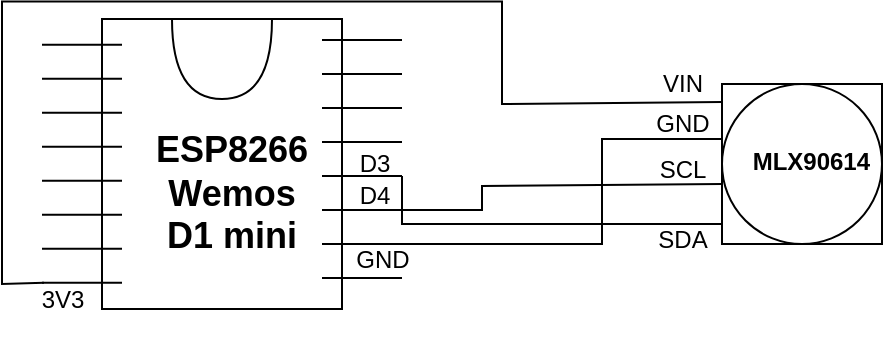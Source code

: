 <mxfile version="20.6.0" type="github" pages="3">
  <diagram id="LBoiXbSDctHq4AoA1icd" name="Page-1">
    <mxGraphModel dx="1063" dy="603" grid="1" gridSize="10" guides="1" tooltips="1" connect="1" arrows="1" fold="1" page="1" pageScale="1" pageWidth="827" pageHeight="1169" math="0" shadow="0">
      <root>
        <mxCell id="0" />
        <mxCell id="1" parent="0" />
        <mxCell id="TmTIEI-LERrteOCKm0fn-2" value="" style="rounded=0;whiteSpace=wrap;html=1;direction=south;" parent="1" vertex="1">
          <mxGeometry x="210" y="487.5" width="120" height="145" as="geometry" />
        </mxCell>
        <mxCell id="TmTIEI-LERrteOCKm0fn-3" value="" style="whiteSpace=wrap;html=1;aspect=fixed;" parent="1" vertex="1">
          <mxGeometry x="520" y="520" width="80" height="80" as="geometry" />
        </mxCell>
        <mxCell id="TmTIEI-LERrteOCKm0fn-4" value="" style="ellipse;whiteSpace=wrap;html=1;aspect=fixed;direction=west;flipH=0;flipV=1;" parent="1" vertex="1">
          <mxGeometry x="520" y="520" width="80" height="80" as="geometry" />
        </mxCell>
        <mxCell id="1NXNDLGYrSx80CN15QJQ-3" value="" style="endArrow=none;html=1;rounded=0;" parent="1" edge="1">
          <mxGeometry width="50" height="50" relative="1" as="geometry">
            <mxPoint x="320" y="515" as="sourcePoint" />
            <mxPoint x="360" y="515" as="targetPoint" />
          </mxGeometry>
        </mxCell>
        <mxCell id="1NXNDLGYrSx80CN15QJQ-4" value="" style="endArrow=none;html=1;rounded=0;" parent="1" edge="1">
          <mxGeometry width="50" height="50" relative="1" as="geometry">
            <mxPoint x="320" y="532" as="sourcePoint" />
            <mxPoint x="360" y="532" as="targetPoint" />
          </mxGeometry>
        </mxCell>
        <mxCell id="1NXNDLGYrSx80CN15QJQ-5" value="" style="endArrow=none;html=1;rounded=0;" parent="1" edge="1">
          <mxGeometry width="50" height="50" relative="1" as="geometry">
            <mxPoint x="320" y="498" as="sourcePoint" />
            <mxPoint x="360" y="498" as="targetPoint" />
            <Array as="points">
              <mxPoint x="320" y="497.5" />
            </Array>
          </mxGeometry>
        </mxCell>
        <mxCell id="1NXNDLGYrSx80CN15QJQ-18" value="" style="endArrow=none;html=1;rounded=0;" parent="1" edge="1">
          <mxGeometry width="50" height="50" relative="1" as="geometry">
            <mxPoint x="320" y="566" as="sourcePoint" />
            <mxPoint x="360" y="566" as="targetPoint" />
          </mxGeometry>
        </mxCell>
        <mxCell id="1NXNDLGYrSx80CN15QJQ-22" value="" style="endArrow=none;html=1;rounded=0;" parent="1" edge="1">
          <mxGeometry width="50" height="50" relative="1" as="geometry">
            <mxPoint x="181" y="619.33" as="sourcePoint" />
            <mxPoint x="520" y="529" as="targetPoint" />
            <Array as="points">
              <mxPoint x="160" y="620" />
              <mxPoint x="160" y="478.75" />
              <mxPoint x="410" y="478.75" />
              <mxPoint x="410" y="530" />
            </Array>
          </mxGeometry>
        </mxCell>
        <mxCell id="1NXNDLGYrSx80CN15QJQ-23" value="" style="endArrow=none;html=1;rounded=0;edgeStyle=orthogonalEdgeStyle;" parent="1" edge="1">
          <mxGeometry width="50" height="50" relative="1" as="geometry">
            <mxPoint x="360" y="600" as="sourcePoint" />
            <mxPoint x="520" y="547.5" as="targetPoint" />
            <Array as="points">
              <mxPoint x="460" y="547.5" />
            </Array>
          </mxGeometry>
        </mxCell>
        <mxCell id="1NXNDLGYrSx80CN15QJQ-27" value="" style="shape=or;whiteSpace=wrap;html=1;direction=south;" parent="1" vertex="1">
          <mxGeometry x="245" y="487.5" width="50" height="40" as="geometry" />
        </mxCell>
        <mxCell id="1NXNDLGYrSx80CN15QJQ-28" value="&lt;font style=&quot;font-size: 18px;&quot;&gt;&lt;b&gt;ESP8266 Wemos D1 mini&lt;/b&gt;&lt;/font&gt;" style="text;html=1;strokeColor=none;fillColor=none;align=center;verticalAlign=middle;whiteSpace=wrap;rounded=0;" parent="1" vertex="1">
          <mxGeometry x="245" y="560" width="60" height="30" as="geometry" />
        </mxCell>
        <mxCell id="1NXNDLGYrSx80CN15QJQ-29" value="&lt;b style=&quot;color: rgb(0, 0, 0); font-family: Helvetica; font-style: normal; font-variant-ligatures: normal; font-variant-caps: normal; letter-spacing: normal; orphans: 2; text-indent: 0px; text-transform: none; widows: 2; word-spacing: 0px; -webkit-text-stroke-width: 0px; text-decoration-thickness: initial; text-decoration-style: initial; text-decoration-color: initial;&quot;&gt;&lt;font style=&quot;font-size: 12px;&quot;&gt;&amp;nbsp;MLX90614&lt;/font&gt;&lt;/b&gt;" style="text;whiteSpace=wrap;html=1;fontSize=18;fontColor=#000000;direction=east;verticalAlign=top;align=left;labelBackgroundColor=default;" parent="1" vertex="1">
          <mxGeometry x="530" y="540" width="60" height="20" as="geometry" />
        </mxCell>
        <mxCell id="1NXNDLGYrSx80CN15QJQ-32" value="VIN" style="text;html=1;align=center;verticalAlign=middle;resizable=0;points=[];autosize=1;strokeColor=none;fillColor=none;fontSize=12;fontColor=#000000;" parent="1" vertex="1">
          <mxGeometry x="480" y="505" width="40" height="30" as="geometry" />
        </mxCell>
        <mxCell id="1NXNDLGYrSx80CN15QJQ-33" value="&lt;p style=&quot;line-height: 1.2;&quot;&gt;GND&lt;/p&gt;" style="text;html=1;align=center;verticalAlign=middle;resizable=0;points=[];autosize=1;strokeColor=none;fillColor=none;fontSize=12;fontColor=#000000;rotation=0;" parent="1" vertex="1">
          <mxGeometry x="475" y="515" width="50" height="50" as="geometry" />
        </mxCell>
        <mxCell id="1NXNDLGYrSx80CN15QJQ-36" value="SCL" style="text;html=1;align=center;verticalAlign=middle;resizable=0;points=[];autosize=1;strokeColor=none;fillColor=none;fontSize=12;fontColor=#000000;" parent="1" vertex="1">
          <mxGeometry x="475" y="547.5" width="50" height="30" as="geometry" />
        </mxCell>
        <mxCell id="1NXNDLGYrSx80CN15QJQ-37" value="SDA" style="text;html=1;align=center;verticalAlign=middle;resizable=0;points=[];autosize=1;strokeColor=none;fillColor=none;fontSize=12;fontColor=#000000;" parent="1" vertex="1">
          <mxGeometry x="475" y="583" width="50" height="30" as="geometry" />
        </mxCell>
        <mxCell id="1NXNDLGYrSx80CN15QJQ-39" value="" style="endArrow=none;html=1;rounded=0;edgeStyle=orthogonalEdgeStyle;" parent="1" edge="1">
          <mxGeometry width="50" height="50" relative="1" as="geometry">
            <mxPoint x="320" y="617" as="sourcePoint" />
            <mxPoint x="360" y="617" as="targetPoint" />
          </mxGeometry>
        </mxCell>
        <mxCell id="1NXNDLGYrSx80CN15QJQ-40" value="D4" style="text;html=1;align=center;verticalAlign=middle;resizable=0;points=[];autosize=1;strokeColor=none;fillColor=none;fontSize=12;fontColor=#000000;" parent="1" vertex="1">
          <mxGeometry x="326" y="561" width="40" height="30" as="geometry" />
        </mxCell>
        <mxCell id="1NXNDLGYrSx80CN15QJQ-41" value="D3" style="text;html=1;align=center;verticalAlign=middle;resizable=0;points=[];autosize=1;strokeColor=none;fillColor=none;fontSize=12;fontColor=#000000;" parent="1" vertex="1">
          <mxGeometry x="326" y="545" width="40" height="30" as="geometry" />
        </mxCell>
        <mxCell id="1NXNDLGYrSx80CN15QJQ-42" value="&lt;p style=&quot;line-height: 1.2;&quot;&gt;3V3&lt;/p&gt;" style="text;html=1;align=center;verticalAlign=middle;resizable=0;points=[];autosize=1;strokeColor=none;fillColor=none;fontSize=12;fontColor=#000000;rotation=0;" parent="1" vertex="1">
          <mxGeometry x="170" y="603" width="40" height="50" as="geometry" />
        </mxCell>
        <mxCell id="1NXNDLGYrSx80CN15QJQ-43" value="&lt;p style=&quot;line-height: 1.2;&quot;&gt;GND&lt;/p&gt;" style="text;html=1;align=center;verticalAlign=middle;resizable=0;points=[];autosize=1;strokeColor=none;fillColor=none;fontSize=12;fontColor=#000000;rotation=0;" parent="1" vertex="1">
          <mxGeometry x="325" y="582.5" width="50" height="50" as="geometry" />
        </mxCell>
        <mxCell id="wNaMqlPUCgKVqHKzkZlu-1" value="" style="endArrow=none;html=1;rounded=0;" edge="1" parent="1">
          <mxGeometry width="50" height="50" relative="1" as="geometry">
            <mxPoint x="320" y="549" as="sourcePoint" />
            <mxPoint x="360" y="549" as="targetPoint" />
          </mxGeometry>
        </mxCell>
        <mxCell id="wNaMqlPUCgKVqHKzkZlu-2" value="" style="endArrow=none;html=1;rounded=0;" edge="1" parent="1">
          <mxGeometry width="50" height="50" relative="1" as="geometry">
            <mxPoint x="320" y="583" as="sourcePoint" />
            <mxPoint x="360" y="583" as="targetPoint" />
          </mxGeometry>
        </mxCell>
        <mxCell id="wNaMqlPUCgKVqHKzkZlu-3" value="" style="endArrow=none;html=1;rounded=0;" edge="1" parent="1">
          <mxGeometry width="50" height="50" relative="1" as="geometry">
            <mxPoint x="320" y="600" as="sourcePoint" />
            <mxPoint x="360" y="600" as="targetPoint" />
          </mxGeometry>
        </mxCell>
        <mxCell id="3PSz3PYNyG6O_BRAcxuh-1" style="edgeStyle=orthogonalEdgeStyle;rounded=0;orthogonalLoop=1;jettySize=auto;html=1;exitX=1;exitY=0.5;exitDx=0;exitDy=0;" edge="1" parent="1" source="TmTIEI-LERrteOCKm0fn-2" target="TmTIEI-LERrteOCKm0fn-2">
          <mxGeometry relative="1" as="geometry" />
        </mxCell>
        <mxCell id="3PSz3PYNyG6O_BRAcxuh-10" value="" style="endArrow=none;html=1;rounded=0;" edge="1" parent="1">
          <mxGeometry width="50" height="50" relative="1" as="geometry">
            <mxPoint x="180" y="517.33" as="sourcePoint" />
            <mxPoint x="220.0" y="517.33" as="targetPoint" />
          </mxGeometry>
        </mxCell>
        <mxCell id="3PSz3PYNyG6O_BRAcxuh-11" value="" style="endArrow=none;html=1;rounded=0;" edge="1" parent="1">
          <mxGeometry width="50" height="50" relative="1" as="geometry">
            <mxPoint x="180" y="534.33" as="sourcePoint" />
            <mxPoint x="220.0" y="534.33" as="targetPoint" />
          </mxGeometry>
        </mxCell>
        <mxCell id="3PSz3PYNyG6O_BRAcxuh-12" value="" style="endArrow=none;html=1;rounded=0;" edge="1" parent="1">
          <mxGeometry width="50" height="50" relative="1" as="geometry">
            <mxPoint x="180" y="500.33" as="sourcePoint" />
            <mxPoint x="220.0" y="500.33" as="targetPoint" />
            <Array as="points">
              <mxPoint x="180" y="499.83" />
            </Array>
          </mxGeometry>
        </mxCell>
        <mxCell id="3PSz3PYNyG6O_BRAcxuh-13" value="" style="endArrow=none;html=1;rounded=0;" edge="1" parent="1">
          <mxGeometry width="50" height="50" relative="1" as="geometry">
            <mxPoint x="180" y="568.33" as="sourcePoint" />
            <mxPoint x="220.0" y="568.33" as="targetPoint" />
          </mxGeometry>
        </mxCell>
        <mxCell id="3PSz3PYNyG6O_BRAcxuh-14" value="" style="endArrow=none;html=1;rounded=0;edgeStyle=orthogonalEdgeStyle;" edge="1" parent="1">
          <mxGeometry width="50" height="50" relative="1" as="geometry">
            <mxPoint x="180" y="619.33" as="sourcePoint" />
            <mxPoint x="220.0" y="619.33" as="targetPoint" />
          </mxGeometry>
        </mxCell>
        <mxCell id="3PSz3PYNyG6O_BRAcxuh-15" value="" style="endArrow=none;html=1;rounded=0;" edge="1" parent="1">
          <mxGeometry width="50" height="50" relative="1" as="geometry">
            <mxPoint x="180" y="551.33" as="sourcePoint" />
            <mxPoint x="220.0" y="551.33" as="targetPoint" />
          </mxGeometry>
        </mxCell>
        <mxCell id="3PSz3PYNyG6O_BRAcxuh-16" value="" style="endArrow=none;html=1;rounded=0;" edge="1" parent="1">
          <mxGeometry width="50" height="50" relative="1" as="geometry">
            <mxPoint x="180" y="585.33" as="sourcePoint" />
            <mxPoint x="220.0" y="585.33" as="targetPoint" />
          </mxGeometry>
        </mxCell>
        <mxCell id="3PSz3PYNyG6O_BRAcxuh-17" value="" style="endArrow=none;html=1;rounded=0;" edge="1" parent="1">
          <mxGeometry width="50" height="50" relative="1" as="geometry">
            <mxPoint x="180" y="602.33" as="sourcePoint" />
            <mxPoint x="220.0" y="602.33" as="targetPoint" />
          </mxGeometry>
        </mxCell>
        <mxCell id="3PSz3PYNyG6O_BRAcxuh-23" value="" style="endArrow=none;html=1;rounded=0;entryX=0.9;entryY=0.75;entryDx=0;entryDy=0;entryPerimeter=0;" edge="1" parent="1" target="1NXNDLGYrSx80CN15QJQ-36">
          <mxGeometry width="50" height="50" relative="1" as="geometry">
            <mxPoint x="359" y="583" as="sourcePoint" />
            <mxPoint x="450" y="510" as="targetPoint" />
            <Array as="points">
              <mxPoint x="400" y="583" />
              <mxPoint x="400" y="571" />
            </Array>
          </mxGeometry>
        </mxCell>
        <mxCell id="3PSz3PYNyG6O_BRAcxuh-25" value="" style="endArrow=none;html=1;rounded=0;" edge="1" parent="1">
          <mxGeometry width="50" height="50" relative="1" as="geometry">
            <mxPoint x="360" y="566" as="sourcePoint" />
            <mxPoint x="520" y="590" as="targetPoint" />
            <Array as="points">
              <mxPoint x="360" y="590" />
              <mxPoint x="430" y="590" />
            </Array>
          </mxGeometry>
        </mxCell>
      </root>
    </mxGraphModel>
  </diagram>
  <diagram id="jwhkqLJj-4zetU6Q6UnX" name="Page-2">
    <mxGraphModel dx="595" dy="338" grid="1" gridSize="10" guides="1" tooltips="1" connect="1" arrows="1" fold="1" page="1" pageScale="1" pageWidth="850" pageHeight="1100" math="0" shadow="0">
      <root>
        <mxCell id="0" />
        <mxCell id="1" parent="0" />
        <mxCell id="LpeTVb_RokFTKFLL7YHU-1" value="" style="rounded=0;whiteSpace=wrap;html=1;direction=south;" vertex="1" parent="1">
          <mxGeometry x="210" y="487.5" width="120" height="145" as="geometry" />
        </mxCell>
        <mxCell id="LpeTVb_RokFTKFLL7YHU-2" value="" style="whiteSpace=wrap;html=1;aspect=fixed;" vertex="1" parent="1">
          <mxGeometry x="520" y="520" width="80" height="80" as="geometry" />
        </mxCell>
        <mxCell id="LpeTVb_RokFTKFLL7YHU-3" value="" style="ellipse;whiteSpace=wrap;html=1;aspect=fixed;direction=west;flipH=0;flipV=1;" vertex="1" parent="1">
          <mxGeometry x="520" y="520" width="80" height="80" as="geometry" />
        </mxCell>
        <mxCell id="LpeTVb_RokFTKFLL7YHU-4" value="" style="endArrow=none;html=1;rounded=0;" edge="1" parent="1">
          <mxGeometry width="50" height="50" relative="1" as="geometry">
            <mxPoint x="320" y="515" as="sourcePoint" />
            <mxPoint x="360" y="515" as="targetPoint" />
          </mxGeometry>
        </mxCell>
        <mxCell id="LpeTVb_RokFTKFLL7YHU-5" value="" style="endArrow=none;html=1;rounded=0;" edge="1" parent="1">
          <mxGeometry width="50" height="50" relative="1" as="geometry">
            <mxPoint x="320" y="532" as="sourcePoint" />
            <mxPoint x="360" y="532" as="targetPoint" />
          </mxGeometry>
        </mxCell>
        <mxCell id="LpeTVb_RokFTKFLL7YHU-6" value="" style="endArrow=none;html=1;rounded=0;" edge="1" parent="1">
          <mxGeometry width="50" height="50" relative="1" as="geometry">
            <mxPoint x="320" y="498" as="sourcePoint" />
            <mxPoint x="360" y="498" as="targetPoint" />
            <Array as="points">
              <mxPoint x="320" y="497.5" />
            </Array>
          </mxGeometry>
        </mxCell>
        <mxCell id="LpeTVb_RokFTKFLL7YHU-7" value="" style="endArrow=none;html=1;rounded=0;" edge="1" parent="1">
          <mxGeometry width="50" height="50" relative="1" as="geometry">
            <mxPoint x="320" y="566" as="sourcePoint" />
            <mxPoint x="360" y="566" as="targetPoint" />
          </mxGeometry>
        </mxCell>
        <mxCell id="LpeTVb_RokFTKFLL7YHU-8" value="" style="endArrow=none;html=1;rounded=0;" edge="1" parent="1">
          <mxGeometry width="50" height="50" relative="1" as="geometry">
            <mxPoint x="181" y="619.33" as="sourcePoint" />
            <mxPoint x="520" y="529" as="targetPoint" />
            <Array as="points">
              <mxPoint x="160" y="620" />
              <mxPoint x="160" y="478.75" />
              <mxPoint x="410" y="478.75" />
              <mxPoint x="410" y="530" />
            </Array>
          </mxGeometry>
        </mxCell>
        <mxCell id="LpeTVb_RokFTKFLL7YHU-9" value="" style="endArrow=none;html=1;rounded=0;edgeStyle=orthogonalEdgeStyle;" edge="1" parent="1">
          <mxGeometry width="50" height="50" relative="1" as="geometry">
            <mxPoint x="360" y="600" as="sourcePoint" />
            <mxPoint x="520" y="547.5" as="targetPoint" />
            <Array as="points">
              <mxPoint x="460" y="547.5" />
            </Array>
          </mxGeometry>
        </mxCell>
        <mxCell id="LpeTVb_RokFTKFLL7YHU-10" value="" style="shape=or;whiteSpace=wrap;html=1;direction=south;" vertex="1" parent="1">
          <mxGeometry x="245" y="487.5" width="50" height="40" as="geometry" />
        </mxCell>
        <mxCell id="LpeTVb_RokFTKFLL7YHU-11" value="&lt;font style=&quot;font-size: 18px;&quot;&gt;&lt;b&gt;ESP8266 Wemos D1 mini&lt;/b&gt;&lt;/font&gt;" style="text;html=1;strokeColor=none;fillColor=none;align=center;verticalAlign=middle;whiteSpace=wrap;rounded=0;" vertex="1" parent="1">
          <mxGeometry x="245" y="560" width="60" height="30" as="geometry" />
        </mxCell>
        <mxCell id="LpeTVb_RokFTKFLL7YHU-12" value="&lt;b style=&quot;color: rgb(0, 0, 0); font-family: Helvetica; font-style: normal; font-variant-ligatures: normal; font-variant-caps: normal; letter-spacing: normal; orphans: 2; text-indent: 0px; text-transform: none; widows: 2; word-spacing: 0px; -webkit-text-stroke-width: 0px; text-decoration-thickness: initial; text-decoration-style: initial; text-decoration-color: initial;&quot;&gt;&lt;font style=&quot;font-size: 12px;&quot;&gt;OLED&lt;/font&gt;&lt;/b&gt;" style="text;whiteSpace=wrap;html=1;fontSize=18;fontColor=#000000;direction=east;verticalAlign=top;align=center;labelBackgroundColor=default;" vertex="1" parent="1">
          <mxGeometry x="530" y="540" width="60" height="20" as="geometry" />
        </mxCell>
        <mxCell id="LpeTVb_RokFTKFLL7YHU-13" value="VIN" style="text;html=1;align=center;verticalAlign=middle;resizable=0;points=[];autosize=1;strokeColor=none;fillColor=none;fontSize=12;fontColor=#000000;" vertex="1" parent="1">
          <mxGeometry x="480" y="505" width="40" height="30" as="geometry" />
        </mxCell>
        <mxCell id="LpeTVb_RokFTKFLL7YHU-14" value="&lt;p style=&quot;line-height: 1.2;&quot;&gt;GND&lt;/p&gt;" style="text;html=1;align=center;verticalAlign=middle;resizable=0;points=[];autosize=1;strokeColor=none;fillColor=none;fontSize=12;fontColor=#000000;rotation=0;" vertex="1" parent="1">
          <mxGeometry x="475" y="515" width="50" height="50" as="geometry" />
        </mxCell>
        <mxCell id="LpeTVb_RokFTKFLL7YHU-15" value="SCL" style="text;html=1;align=center;verticalAlign=middle;resizable=0;points=[];autosize=1;strokeColor=none;fillColor=none;fontSize=12;fontColor=#000000;" vertex="1" parent="1">
          <mxGeometry x="475" y="547.5" width="50" height="30" as="geometry" />
        </mxCell>
        <mxCell id="LpeTVb_RokFTKFLL7YHU-16" value="SDA" style="text;html=1;align=center;verticalAlign=middle;resizable=0;points=[];autosize=1;strokeColor=none;fillColor=none;fontSize=12;fontColor=#000000;" vertex="1" parent="1">
          <mxGeometry x="475" y="583" width="50" height="30" as="geometry" />
        </mxCell>
        <mxCell id="LpeTVb_RokFTKFLL7YHU-17" value="" style="endArrow=none;html=1;rounded=0;edgeStyle=orthogonalEdgeStyle;" edge="1" parent="1">
          <mxGeometry width="50" height="50" relative="1" as="geometry">
            <mxPoint x="320" y="617" as="sourcePoint" />
            <mxPoint x="360" y="617" as="targetPoint" />
          </mxGeometry>
        </mxCell>
        <mxCell id="LpeTVb_RokFTKFLL7YHU-18" value="D4" style="text;html=1;align=center;verticalAlign=middle;resizable=0;points=[];autosize=1;strokeColor=none;fillColor=none;fontSize=12;fontColor=#000000;" vertex="1" parent="1">
          <mxGeometry x="326" y="561" width="40" height="30" as="geometry" />
        </mxCell>
        <mxCell id="LpeTVb_RokFTKFLL7YHU-19" value="D3" style="text;html=1;align=center;verticalAlign=middle;resizable=0;points=[];autosize=1;strokeColor=none;fillColor=none;fontSize=12;fontColor=#000000;" vertex="1" parent="1">
          <mxGeometry x="326" y="545" width="40" height="30" as="geometry" />
        </mxCell>
        <mxCell id="LpeTVb_RokFTKFLL7YHU-20" value="&lt;p style=&quot;line-height: 1.2;&quot;&gt;3V3&lt;/p&gt;" style="text;html=1;align=center;verticalAlign=middle;resizable=0;points=[];autosize=1;strokeColor=none;fillColor=none;fontSize=12;fontColor=#000000;rotation=0;" vertex="1" parent="1">
          <mxGeometry x="170" y="603" width="40" height="50" as="geometry" />
        </mxCell>
        <mxCell id="LpeTVb_RokFTKFLL7YHU-21" value="&lt;p style=&quot;line-height: 1.2;&quot;&gt;GND&lt;/p&gt;" style="text;html=1;align=center;verticalAlign=middle;resizable=0;points=[];autosize=1;strokeColor=none;fillColor=none;fontSize=12;fontColor=#000000;rotation=0;" vertex="1" parent="1">
          <mxGeometry x="325" y="568" width="50" height="50" as="geometry" />
        </mxCell>
        <mxCell id="LpeTVb_RokFTKFLL7YHU-22" value="" style="endArrow=none;html=1;rounded=0;" edge="1" parent="1">
          <mxGeometry width="50" height="50" relative="1" as="geometry">
            <mxPoint x="320" y="549" as="sourcePoint" />
            <mxPoint x="360" y="549" as="targetPoint" />
          </mxGeometry>
        </mxCell>
        <mxCell id="LpeTVb_RokFTKFLL7YHU-23" value="" style="endArrow=none;html=1;rounded=0;" edge="1" parent="1">
          <mxGeometry width="50" height="50" relative="1" as="geometry">
            <mxPoint x="320" y="583" as="sourcePoint" />
            <mxPoint x="360" y="583" as="targetPoint" />
          </mxGeometry>
        </mxCell>
        <mxCell id="LpeTVb_RokFTKFLL7YHU-24" value="" style="endArrow=none;html=1;rounded=0;" edge="1" parent="1">
          <mxGeometry width="50" height="50" relative="1" as="geometry">
            <mxPoint x="320" y="600" as="sourcePoint" />
            <mxPoint x="360" y="600" as="targetPoint" />
          </mxGeometry>
        </mxCell>
        <mxCell id="LpeTVb_RokFTKFLL7YHU-25" style="edgeStyle=orthogonalEdgeStyle;rounded=0;orthogonalLoop=1;jettySize=auto;html=1;exitX=1;exitY=0.5;exitDx=0;exitDy=0;" edge="1" parent="1" source="LpeTVb_RokFTKFLL7YHU-1" target="LpeTVb_RokFTKFLL7YHU-1">
          <mxGeometry relative="1" as="geometry" />
        </mxCell>
        <mxCell id="LpeTVb_RokFTKFLL7YHU-26" value="" style="endArrow=none;html=1;rounded=0;" edge="1" parent="1">
          <mxGeometry width="50" height="50" relative="1" as="geometry">
            <mxPoint x="180" y="517.33" as="sourcePoint" />
            <mxPoint x="220.0" y="517.33" as="targetPoint" />
          </mxGeometry>
        </mxCell>
        <mxCell id="LpeTVb_RokFTKFLL7YHU-27" value="" style="endArrow=none;html=1;rounded=0;" edge="1" parent="1">
          <mxGeometry width="50" height="50" relative="1" as="geometry">
            <mxPoint x="180" y="534.33" as="sourcePoint" />
            <mxPoint x="220.0" y="534.33" as="targetPoint" />
          </mxGeometry>
        </mxCell>
        <mxCell id="LpeTVb_RokFTKFLL7YHU-28" value="" style="endArrow=none;html=1;rounded=0;" edge="1" parent="1">
          <mxGeometry width="50" height="50" relative="1" as="geometry">
            <mxPoint x="180" y="500.33" as="sourcePoint" />
            <mxPoint x="220.0" y="500.33" as="targetPoint" />
            <Array as="points">
              <mxPoint x="180" y="499.83" />
            </Array>
          </mxGeometry>
        </mxCell>
        <mxCell id="LpeTVb_RokFTKFLL7YHU-29" value="" style="endArrow=none;html=1;rounded=0;" edge="1" parent="1">
          <mxGeometry width="50" height="50" relative="1" as="geometry">
            <mxPoint x="180" y="568.33" as="sourcePoint" />
            <mxPoint x="220.0" y="568.33" as="targetPoint" />
          </mxGeometry>
        </mxCell>
        <mxCell id="LpeTVb_RokFTKFLL7YHU-30" value="" style="endArrow=none;html=1;rounded=0;edgeStyle=orthogonalEdgeStyle;" edge="1" parent="1">
          <mxGeometry width="50" height="50" relative="1" as="geometry">
            <mxPoint x="180" y="619.33" as="sourcePoint" />
            <mxPoint x="220.0" y="619.33" as="targetPoint" />
          </mxGeometry>
        </mxCell>
        <mxCell id="LpeTVb_RokFTKFLL7YHU-31" value="" style="endArrow=none;html=1;rounded=0;" edge="1" parent="1">
          <mxGeometry width="50" height="50" relative="1" as="geometry">
            <mxPoint x="180" y="551.33" as="sourcePoint" />
            <mxPoint x="220.0" y="551.33" as="targetPoint" />
          </mxGeometry>
        </mxCell>
        <mxCell id="LpeTVb_RokFTKFLL7YHU-32" value="" style="endArrow=none;html=1;rounded=0;" edge="1" parent="1">
          <mxGeometry width="50" height="50" relative="1" as="geometry">
            <mxPoint x="180" y="585.33" as="sourcePoint" />
            <mxPoint x="220.0" y="585.33" as="targetPoint" />
          </mxGeometry>
        </mxCell>
        <mxCell id="LpeTVb_RokFTKFLL7YHU-33" value="" style="endArrow=none;html=1;rounded=0;" edge="1" parent="1">
          <mxGeometry width="50" height="50" relative="1" as="geometry">
            <mxPoint x="180" y="602.33" as="sourcePoint" />
            <mxPoint x="220.0" y="602.33" as="targetPoint" />
          </mxGeometry>
        </mxCell>
        <mxCell id="LpeTVb_RokFTKFLL7YHU-34" value="" style="endArrow=none;html=1;rounded=0;entryX=0.9;entryY=0.75;entryDx=0;entryDy=0;entryPerimeter=0;" edge="1" parent="1" target="LpeTVb_RokFTKFLL7YHU-15">
          <mxGeometry width="50" height="50" relative="1" as="geometry">
            <mxPoint x="360" y="532" as="sourcePoint" />
            <mxPoint x="450" y="510" as="targetPoint" />
            <Array as="points">
              <mxPoint x="400" y="532" />
              <mxPoint x="400" y="570" />
            </Array>
          </mxGeometry>
        </mxCell>
        <mxCell id="LpeTVb_RokFTKFLL7YHU-35" value="" style="endArrow=none;html=1;rounded=0;" edge="1" parent="1">
          <mxGeometry width="50" height="50" relative="1" as="geometry">
            <mxPoint x="360" y="549" as="sourcePoint" />
            <mxPoint x="520" y="590" as="targetPoint" />
            <Array as="points">
              <mxPoint x="390" y="550" />
              <mxPoint x="390" y="590" />
              <mxPoint x="430" y="590" />
            </Array>
          </mxGeometry>
        </mxCell>
        <mxCell id="yE2NRMmGBDxSdbryfvNQ-1" value="D1" style="text;html=1;align=center;verticalAlign=middle;resizable=0;points=[];autosize=1;strokeColor=none;fillColor=none;fontSize=12;fontColor=#000000;" vertex="1" parent="1">
          <mxGeometry x="325" y="510" width="40" height="30" as="geometry" />
        </mxCell>
        <mxCell id="yE2NRMmGBDxSdbryfvNQ-2" value="D2" style="text;html=1;align=center;verticalAlign=middle;resizable=0;points=[];autosize=1;strokeColor=none;fillColor=none;fontSize=12;fontColor=#000000;" vertex="1" parent="1">
          <mxGeometry x="325" y="527.5" width="40" height="30" as="geometry" />
        </mxCell>
      </root>
    </mxGraphModel>
  </diagram>
  <diagram id="NQM39DqwJFMFIm5kX4xG" name="Page-3">
    <mxGraphModel dx="647" dy="367" grid="1" gridSize="10" guides="1" tooltips="1" connect="1" arrows="1" fold="1" page="1" pageScale="1" pageWidth="850" pageHeight="1100" math="0" shadow="0">
      <root>
        <mxCell id="0" />
        <mxCell id="1" parent="0" />
        <mxCell id="hxELT1s71l-tiz1PDPIE-1" value="" style="rounded=0;whiteSpace=wrap;html=1;direction=south;" vertex="1" parent="1">
          <mxGeometry x="490" y="467" width="120" height="145" as="geometry" />
        </mxCell>
        <mxCell id="hxELT1s71l-tiz1PDPIE-4" value="" style="endArrow=none;html=1;rounded=0;" edge="1" parent="1">
          <mxGeometry width="50" height="50" relative="1" as="geometry">
            <mxPoint x="600" y="494.5" as="sourcePoint" />
            <mxPoint x="640" y="494.5" as="targetPoint" />
          </mxGeometry>
        </mxCell>
        <mxCell id="hxELT1s71l-tiz1PDPIE-5" value="" style="endArrow=none;html=1;rounded=0;" edge="1" parent="1">
          <mxGeometry width="50" height="50" relative="1" as="geometry">
            <mxPoint x="600" y="511.5" as="sourcePoint" />
            <mxPoint x="640" y="511.5" as="targetPoint" />
          </mxGeometry>
        </mxCell>
        <mxCell id="hxELT1s71l-tiz1PDPIE-6" value="" style="endArrow=none;html=1;rounded=0;" edge="1" parent="1">
          <mxGeometry width="50" height="50" relative="1" as="geometry">
            <mxPoint x="600" y="477.5" as="sourcePoint" />
            <mxPoint x="640" y="477.5" as="targetPoint" />
            <Array as="points">
              <mxPoint x="600" y="477" />
            </Array>
          </mxGeometry>
        </mxCell>
        <mxCell id="hxELT1s71l-tiz1PDPIE-7" value="" style="endArrow=none;html=1;rounded=0;" edge="1" parent="1">
          <mxGeometry width="50" height="50" relative="1" as="geometry">
            <mxPoint x="600" y="545.5" as="sourcePoint" />
            <mxPoint x="640" y="545.5" as="targetPoint" />
          </mxGeometry>
        </mxCell>
        <mxCell id="hxELT1s71l-tiz1PDPIE-10" value="" style="shape=or;whiteSpace=wrap;html=1;direction=south;" vertex="1" parent="1">
          <mxGeometry x="525" y="467" width="50" height="40" as="geometry" />
        </mxCell>
        <mxCell id="hxELT1s71l-tiz1PDPIE-11" value="&lt;font style=&quot;font-size: 18px;&quot;&gt;&lt;b&gt;ESP8266 Wemos D1 mini&lt;/b&gt;&lt;/font&gt;" style="text;html=1;strokeColor=none;fillColor=none;align=center;verticalAlign=middle;whiteSpace=wrap;rounded=0;" vertex="1" parent="1">
          <mxGeometry x="525" y="539.5" width="60" height="30" as="geometry" />
        </mxCell>
        <mxCell id="hxELT1s71l-tiz1PDPIE-12" value="&lt;b style=&quot;color: rgb(0, 0, 0); font-family: Helvetica; font-style: normal; font-variant-ligatures: normal; font-variant-caps: normal; letter-spacing: normal; orphans: 2; text-indent: 0px; text-transform: none; widows: 2; word-spacing: 0px; -webkit-text-stroke-width: 0px; text-decoration-thickness: initial; text-decoration-style: initial; text-decoration-color: initial;&quot;&gt;&lt;font style=&quot;font-size: 12px;&quot;&gt;MAX30100&lt;/font&gt;&lt;/b&gt;" style="text;whiteSpace=wrap;html=1;fontSize=18;fontColor=#000000;direction=east;verticalAlign=top;align=center;labelBackgroundColor=default;" vertex="1" parent="1">
          <mxGeometry x="300" y="539.5" width="60" height="20" as="geometry" />
        </mxCell>
        <mxCell id="hxELT1s71l-tiz1PDPIE-13" value="VIN" style="text;html=1;align=center;verticalAlign=middle;resizable=0;points=[];autosize=1;strokeColor=none;fillColor=none;fontSize=12;fontColor=#000000;" vertex="1" parent="1">
          <mxGeometry x="362" y="593" width="40" height="30" as="geometry" />
        </mxCell>
        <mxCell id="hxELT1s71l-tiz1PDPIE-14" value="&lt;p style=&quot;line-height: 1.2;&quot;&gt;GND&lt;/p&gt;" style="text;html=1;align=center;verticalAlign=middle;resizable=0;points=[];autosize=1;strokeColor=none;fillColor=none;fontSize=12;fontColor=#000000;rotation=0;" vertex="1" parent="1">
          <mxGeometry x="353" y="473" width="50" height="50" as="geometry" />
        </mxCell>
        <mxCell id="hxELT1s71l-tiz1PDPIE-17" value="" style="endArrow=none;html=1;rounded=0;edgeStyle=orthogonalEdgeStyle;" edge="1" parent="1">
          <mxGeometry width="50" height="50" relative="1" as="geometry">
            <mxPoint x="600" y="597" as="sourcePoint" />
            <mxPoint x="640" y="597" as="targetPoint" />
          </mxGeometry>
        </mxCell>
        <mxCell id="hxELT1s71l-tiz1PDPIE-18" value="D4" style="text;html=1;align=center;verticalAlign=middle;resizable=0;points=[];autosize=1;strokeColor=none;fillColor=none;fontSize=12;fontColor=#000000;" vertex="1" parent="1">
          <mxGeometry x="606" y="540.5" width="40" height="30" as="geometry" />
        </mxCell>
        <mxCell id="hxELT1s71l-tiz1PDPIE-19" value="D3" style="text;html=1;align=center;verticalAlign=middle;resizable=0;points=[];autosize=1;strokeColor=none;fillColor=none;fontSize=12;fontColor=#000000;" vertex="1" parent="1">
          <mxGeometry x="606" y="524.5" width="40" height="30" as="geometry" />
        </mxCell>
        <mxCell id="hxELT1s71l-tiz1PDPIE-20" value="&lt;p style=&quot;line-height: 1.2;&quot;&gt;3V3&lt;/p&gt;" style="text;html=1;align=center;verticalAlign=middle;resizable=0;points=[];autosize=1;strokeColor=none;fillColor=none;fontSize=12;fontColor=#000000;rotation=0;" vertex="1" parent="1">
          <mxGeometry x="450" y="582.5" width="40" height="50" as="geometry" />
        </mxCell>
        <mxCell id="hxELT1s71l-tiz1PDPIE-21" value="&lt;p style=&quot;line-height: 1.2;&quot;&gt;GND&lt;/p&gt;" style="text;html=1;align=center;verticalAlign=middle;resizable=0;points=[];autosize=1;strokeColor=none;fillColor=none;fontSize=12;fontColor=#000000;rotation=0;" vertex="1" parent="1">
          <mxGeometry x="601" y="548" width="50" height="50" as="geometry" />
        </mxCell>
        <mxCell id="hxELT1s71l-tiz1PDPIE-22" value="" style="endArrow=none;html=1;rounded=0;" edge="1" parent="1">
          <mxGeometry width="50" height="50" relative="1" as="geometry">
            <mxPoint x="600" y="528.5" as="sourcePoint" />
            <mxPoint x="640" y="528.5" as="targetPoint" />
          </mxGeometry>
        </mxCell>
        <mxCell id="hxELT1s71l-tiz1PDPIE-23" value="" style="endArrow=none;html=1;rounded=0;" edge="1" parent="1">
          <mxGeometry width="50" height="50" relative="1" as="geometry">
            <mxPoint x="600" y="562.5" as="sourcePoint" />
            <mxPoint x="640" y="562.5" as="targetPoint" />
          </mxGeometry>
        </mxCell>
        <mxCell id="hxELT1s71l-tiz1PDPIE-24" value="" style="endArrow=none;html=1;rounded=0;" edge="1" parent="1">
          <mxGeometry width="50" height="50" relative="1" as="geometry">
            <mxPoint x="600" y="580" as="sourcePoint" />
            <mxPoint x="640" y="580" as="targetPoint" />
          </mxGeometry>
        </mxCell>
        <mxCell id="hxELT1s71l-tiz1PDPIE-25" style="edgeStyle=orthogonalEdgeStyle;rounded=0;orthogonalLoop=1;jettySize=auto;html=1;exitX=1;exitY=0.5;exitDx=0;exitDy=0;" edge="1" parent="1" source="hxELT1s71l-tiz1PDPIE-1" target="hxELT1s71l-tiz1PDPIE-1">
          <mxGeometry relative="1" as="geometry" />
        </mxCell>
        <mxCell id="hxELT1s71l-tiz1PDPIE-26" value="" style="endArrow=none;html=1;rounded=0;" edge="1" parent="1">
          <mxGeometry width="50" height="50" relative="1" as="geometry">
            <mxPoint x="460" y="496.83" as="sourcePoint" />
            <mxPoint x="500.0" y="496.83" as="targetPoint" />
          </mxGeometry>
        </mxCell>
        <mxCell id="hxELT1s71l-tiz1PDPIE-27" value="" style="endArrow=none;html=1;rounded=0;" edge="1" parent="1">
          <mxGeometry width="50" height="50" relative="1" as="geometry">
            <mxPoint x="460" y="513.83" as="sourcePoint" />
            <mxPoint x="500.0" y="513.83" as="targetPoint" />
          </mxGeometry>
        </mxCell>
        <mxCell id="hxELT1s71l-tiz1PDPIE-28" value="" style="endArrow=none;html=1;rounded=0;" edge="1" parent="1">
          <mxGeometry width="50" height="50" relative="1" as="geometry">
            <mxPoint x="460" y="479.83" as="sourcePoint" />
            <mxPoint x="500.0" y="479.83" as="targetPoint" />
            <Array as="points">
              <mxPoint x="460" y="479.33" />
            </Array>
          </mxGeometry>
        </mxCell>
        <mxCell id="hxELT1s71l-tiz1PDPIE-29" value="" style="endArrow=none;html=1;rounded=0;" edge="1" parent="1">
          <mxGeometry width="50" height="50" relative="1" as="geometry">
            <mxPoint x="460" y="548" as="sourcePoint" />
            <mxPoint x="500.0" y="548" as="targetPoint" />
          </mxGeometry>
        </mxCell>
        <mxCell id="hxELT1s71l-tiz1PDPIE-30" value="" style="endArrow=none;html=1;rounded=0;edgeStyle=orthogonalEdgeStyle;" edge="1" parent="1">
          <mxGeometry width="50" height="50" relative="1" as="geometry">
            <mxPoint x="460" y="599" as="sourcePoint" />
            <mxPoint x="500.0" y="599" as="targetPoint" />
          </mxGeometry>
        </mxCell>
        <mxCell id="hxELT1s71l-tiz1PDPIE-31" value="" style="endArrow=none;html=1;rounded=0;" edge="1" parent="1">
          <mxGeometry width="50" height="50" relative="1" as="geometry">
            <mxPoint x="460" y="530.83" as="sourcePoint" />
            <mxPoint x="500.0" y="530.83" as="targetPoint" />
          </mxGeometry>
        </mxCell>
        <mxCell id="hxELT1s71l-tiz1PDPIE-32" value="" style="endArrow=none;html=1;rounded=0;" edge="1" parent="1">
          <mxGeometry width="50" height="50" relative="1" as="geometry">
            <mxPoint x="460" y="565" as="sourcePoint" />
            <mxPoint x="500.0" y="565" as="targetPoint" />
          </mxGeometry>
        </mxCell>
        <mxCell id="hxELT1s71l-tiz1PDPIE-33" value="" style="endArrow=none;html=1;rounded=0;" edge="1" parent="1">
          <mxGeometry width="50" height="50" relative="1" as="geometry">
            <mxPoint x="460" y="581.83" as="sourcePoint" />
            <mxPoint x="500.0" y="581.83" as="targetPoint" />
          </mxGeometry>
        </mxCell>
        <mxCell id="hxELT1s71l-tiz1PDPIE-36" value="D1" style="text;html=1;align=center;verticalAlign=middle;resizable=0;points=[];autosize=1;strokeColor=none;fillColor=none;fontSize=12;fontColor=#000000;" vertex="1" parent="1">
          <mxGeometry x="605" y="489.5" width="40" height="30" as="geometry" />
        </mxCell>
        <mxCell id="hxELT1s71l-tiz1PDPIE-37" value="D2" style="text;html=1;align=center;verticalAlign=middle;resizable=0;points=[];autosize=1;strokeColor=none;fillColor=none;fontSize=12;fontColor=#000000;" vertex="1" parent="1">
          <mxGeometry x="605" y="507" width="40" height="30" as="geometry" />
        </mxCell>
        <mxCell id="hxELT1s71l-tiz1PDPIE-38" value="&lt;b&gt;MAX30100&lt;/b&gt;" style="whiteSpace=wrap;html=1;direction=south;" vertex="1" parent="1">
          <mxGeometry x="290" y="499.75" width="70" height="109.5" as="geometry" />
        </mxCell>
        <mxCell id="hxELT1s71l-tiz1PDPIE-41" value="" style="endArrow=none;html=1;rounded=0;" edge="1" parent="1">
          <mxGeometry width="50" height="50" relative="1" as="geometry">
            <mxPoint x="360" y="599" as="sourcePoint" />
            <mxPoint x="461" y="599" as="targetPoint" />
          </mxGeometry>
        </mxCell>
        <mxCell id="hxELT1s71l-tiz1PDPIE-42" value="" style="endArrow=none;html=1;rounded=0;exitX=0.75;exitY=0;exitDx=0;exitDy=0;" edge="1" parent="1" source="hxELT1s71l-tiz1PDPIE-38">
          <mxGeometry width="50" height="50" relative="1" as="geometry">
            <mxPoint x="400" y="580" as="sourcePoint" />
            <mxPoint x="460" y="548" as="targetPoint" />
            <Array as="points">
              <mxPoint x="400" y="582" />
              <mxPoint x="400" y="550" />
              <mxPoint x="400" y="548" />
            </Array>
          </mxGeometry>
        </mxCell>
        <mxCell id="hxELT1s71l-tiz1PDPIE-43" value="D6" style="text;html=1;align=center;verticalAlign=middle;resizable=0;points=[];autosize=1;strokeColor=none;fillColor=none;fontSize=12;fontColor=#000000;" vertex="1" parent="1">
          <mxGeometry x="455" y="525" width="40" height="30" as="geometry" />
        </mxCell>
        <mxCell id="hxELT1s71l-tiz1PDPIE-44" value="D7" style="text;html=1;align=center;verticalAlign=middle;resizable=0;points=[];autosize=1;strokeColor=none;fillColor=none;fontSize=12;fontColor=#000000;" vertex="1" parent="1">
          <mxGeometry x="456" y="543" width="40" height="30" as="geometry" />
        </mxCell>
        <mxCell id="hxELT1s71l-tiz1PDPIE-45" value="" style="endArrow=none;html=1;rounded=0;exitX=0.596;exitY=-0.014;exitDx=0;exitDy=0;exitPerimeter=0;" edge="1" parent="1" source="hxELT1s71l-tiz1PDPIE-38">
          <mxGeometry width="50" height="50" relative="1" as="geometry">
            <mxPoint x="380" y="590" as="sourcePoint" />
            <mxPoint x="460" y="565" as="targetPoint" />
          </mxGeometry>
        </mxCell>
        <mxCell id="hxELT1s71l-tiz1PDPIE-46" value="SCL" style="text;html=1;align=center;verticalAlign=middle;resizable=0;points=[];autosize=1;strokeColor=none;fillColor=none;fontSize=12;fontColor=#000000;" vertex="1" parent="1">
          <mxGeometry x="355" y="561" width="50" height="30" as="geometry" />
        </mxCell>
        <mxCell id="hxELT1s71l-tiz1PDPIE-47" value="SDA" style="text;html=1;align=center;verticalAlign=middle;resizable=0;points=[];autosize=1;strokeColor=none;fillColor=none;fontSize=12;fontColor=#000000;" vertex="1" parent="1">
          <mxGeometry x="355" y="543" width="50" height="30" as="geometry" />
        </mxCell>
        <mxCell id="hxELT1s71l-tiz1PDPIE-48" value="" style="endArrow=none;html=1;rounded=0;" edge="1" parent="1">
          <mxGeometry width="50" height="50" relative="1" as="geometry">
            <mxPoint x="360" y="547" as="sourcePoint" />
            <mxPoint x="380" y="547" as="targetPoint" />
          </mxGeometry>
        </mxCell>
        <mxCell id="hxELT1s71l-tiz1PDPIE-50" value="" style="endArrow=none;html=1;rounded=0;" edge="1" parent="1">
          <mxGeometry width="50" height="50" relative="1" as="geometry">
            <mxPoint x="360" y="531.76" as="sourcePoint" />
            <mxPoint x="380" y="531.76" as="targetPoint" />
          </mxGeometry>
        </mxCell>
        <mxCell id="hxELT1s71l-tiz1PDPIE-51" value="" style="endArrow=none;html=1;rounded=0;" edge="1" parent="1">
          <mxGeometry width="50" height="50" relative="1" as="geometry">
            <mxPoint x="360" y="519.5" as="sourcePoint" />
            <mxPoint x="380" y="519.5" as="targetPoint" />
          </mxGeometry>
        </mxCell>
        <mxCell id="hxELT1s71l-tiz1PDPIE-52" value="" style="endArrow=none;html=1;rounded=0;" edge="1" parent="1">
          <mxGeometry width="50" height="50" relative="1" as="geometry">
            <mxPoint x="360" y="507" as="sourcePoint" />
            <mxPoint x="380" y="507" as="targetPoint" />
          </mxGeometry>
        </mxCell>
        <mxCell id="hxELT1s71l-tiz1PDPIE-53" value="" style="endArrow=none;html=1;rounded=0;" edge="1" parent="1">
          <mxGeometry width="50" height="50" relative="1" as="geometry">
            <mxPoint x="380" y="507" as="sourcePoint" />
            <mxPoint x="640" y="580" as="targetPoint" />
            <Array as="points">
              <mxPoint x="400" y="507" />
              <mxPoint x="400" y="460" />
              <mxPoint x="660" y="460" />
              <mxPoint x="660" y="580" />
            </Array>
          </mxGeometry>
        </mxCell>
      </root>
    </mxGraphModel>
  </diagram>
</mxfile>
